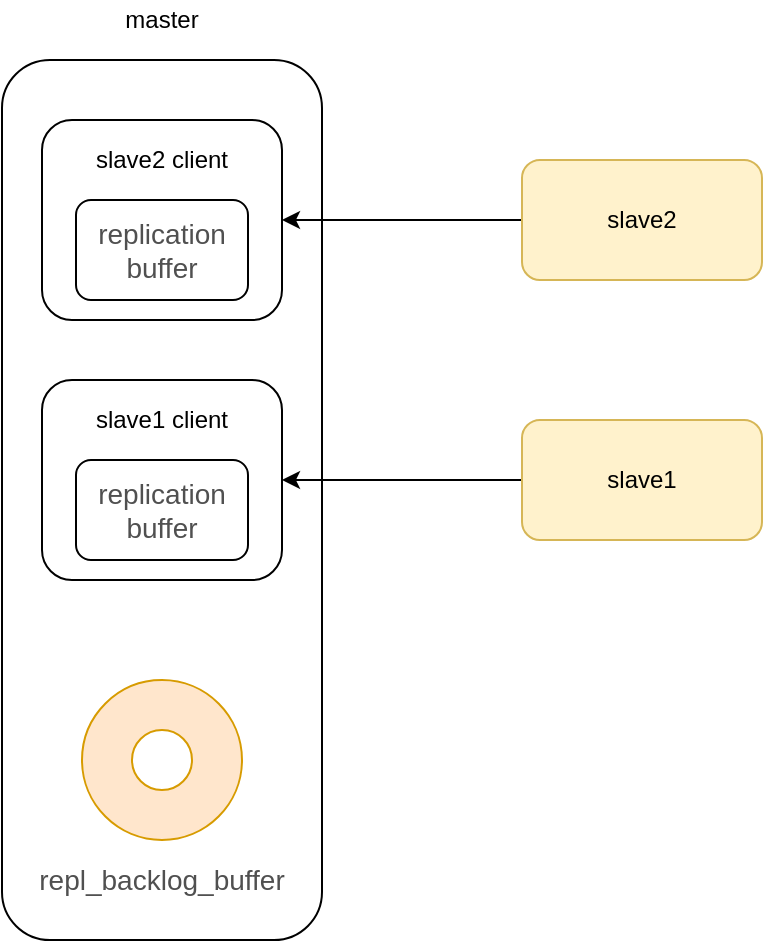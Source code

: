 <mxfile version="14.1.8" type="github">
  <diagram id="b_LWWa1YU5fghW6hEdOa" name="Page-1">
    <mxGraphModel dx="1426" dy="771" grid="1" gridSize="10" guides="1" tooltips="1" connect="1" arrows="1" fold="1" page="1" pageScale="1" pageWidth="827" pageHeight="1169" math="0" shadow="0">
      <root>
        <mxCell id="0" />
        <mxCell id="1" parent="0" />
        <mxCell id="qbhWtqLFj1PanIml3YD2-1" value="" style="rounded=1;whiteSpace=wrap;html=1;" vertex="1" parent="1">
          <mxGeometry x="120" y="60" width="160" height="440" as="geometry" />
        </mxCell>
        <mxCell id="qbhWtqLFj1PanIml3YD2-17" style="edgeStyle=orthogonalEdgeStyle;rounded=0;orthogonalLoop=1;jettySize=auto;html=1;exitX=0;exitY=0.5;exitDx=0;exitDy=0;entryX=1;entryY=0.5;entryDx=0;entryDy=0;" edge="1" parent="1" source="qbhWtqLFj1PanIml3YD2-2" target="qbhWtqLFj1PanIml3YD2-6">
          <mxGeometry relative="1" as="geometry" />
        </mxCell>
        <mxCell id="qbhWtqLFj1PanIml3YD2-2" value="slave1" style="rounded=1;whiteSpace=wrap;html=1;fillColor=#fff2cc;strokeColor=#d6b656;" vertex="1" parent="1">
          <mxGeometry x="380" y="240" width="120" height="60" as="geometry" />
        </mxCell>
        <mxCell id="qbhWtqLFj1PanIml3YD2-3" value="master" style="text;html=1;strokeColor=none;fillColor=none;align=center;verticalAlign=middle;whiteSpace=wrap;rounded=0;" vertex="1" parent="1">
          <mxGeometry x="180" y="30" width="40" height="20" as="geometry" />
        </mxCell>
        <mxCell id="qbhWtqLFj1PanIml3YD2-4" value="" style="verticalLabelPosition=bottom;verticalAlign=top;html=1;shape=mxgraph.basic.donut;dx=25;fillColor=#ffe6cc;strokeColor=#d79b00;" vertex="1" parent="1">
          <mxGeometry x="160" y="370" width="80" height="80" as="geometry" />
        </mxCell>
        <mxCell id="qbhWtqLFj1PanIml3YD2-5" value="&lt;span style=&quot;color: rgb(80 , 80 , 80) ; font-family: &amp;#34;pingfang sc&amp;#34; , &amp;#34;lantinghei sc&amp;#34; , &amp;#34;microsoft yahei&amp;#34; , &amp;#34;hiragino sans gb&amp;#34; , &amp;#34;microsoft sans serif&amp;#34; , &amp;#34;wenquanyi micro hei&amp;#34; , &amp;#34;helvetica&amp;#34; , sans-serif ; font-size: 14px ; text-align: left ; background-color: rgb(255 , 255 , 255)&quot;&gt;repl_backlog_buffer&lt;/span&gt;" style="text;html=1;strokeColor=none;fillColor=none;align=center;verticalAlign=middle;whiteSpace=wrap;rounded=0;" vertex="1" parent="1">
          <mxGeometry x="180" y="460" width="40" height="20" as="geometry" />
        </mxCell>
        <mxCell id="qbhWtqLFj1PanIml3YD2-6" value="" style="rounded=1;whiteSpace=wrap;html=1;" vertex="1" parent="1">
          <mxGeometry x="140" y="220" width="120" height="100" as="geometry" />
        </mxCell>
        <mxCell id="qbhWtqLFj1PanIml3YD2-7" value="&lt;span style=&quot;color: rgb(80 , 80 , 80) ; font-family: &amp;#34;pingfang sc&amp;#34; , &amp;#34;lantinghei sc&amp;#34; , &amp;#34;microsoft yahei&amp;#34; , &amp;#34;hiragino sans gb&amp;#34; , &amp;#34;microsoft sans serif&amp;#34; , &amp;#34;wenquanyi micro hei&amp;#34; , &amp;#34;helvetica&amp;#34; , sans-serif ; font-size: 14px ; text-align: left ; background-color: rgb(255 , 255 , 255)&quot;&gt;replication buffer&lt;/span&gt;" style="rounded=1;whiteSpace=wrap;html=1;" vertex="1" parent="1">
          <mxGeometry x="157" y="260" width="86" height="50" as="geometry" />
        </mxCell>
        <mxCell id="qbhWtqLFj1PanIml3YD2-9" value="slave1 client" style="text;html=1;strokeColor=none;fillColor=none;align=center;verticalAlign=middle;whiteSpace=wrap;rounded=0;" vertex="1" parent="1">
          <mxGeometry x="145" y="230" width="110" height="20" as="geometry" />
        </mxCell>
        <mxCell id="qbhWtqLFj1PanIml3YD2-13" value="" style="rounded=1;whiteSpace=wrap;html=1;" vertex="1" parent="1">
          <mxGeometry x="140" y="90" width="120" height="100" as="geometry" />
        </mxCell>
        <mxCell id="qbhWtqLFj1PanIml3YD2-14" value="&lt;span style=&quot;color: rgb(80 , 80 , 80) ; font-family: &amp;#34;pingfang sc&amp;#34; , &amp;#34;lantinghei sc&amp;#34; , &amp;#34;microsoft yahei&amp;#34; , &amp;#34;hiragino sans gb&amp;#34; , &amp;#34;microsoft sans serif&amp;#34; , &amp;#34;wenquanyi micro hei&amp;#34; , &amp;#34;helvetica&amp;#34; , sans-serif ; font-size: 14px ; text-align: left ; background-color: rgb(255 , 255 , 255)&quot;&gt;replication buffer&lt;/span&gt;" style="rounded=1;whiteSpace=wrap;html=1;" vertex="1" parent="1">
          <mxGeometry x="157" y="130" width="86" height="50" as="geometry" />
        </mxCell>
        <mxCell id="qbhWtqLFj1PanIml3YD2-15" value="slave2 client" style="text;html=1;strokeColor=none;fillColor=none;align=center;verticalAlign=middle;whiteSpace=wrap;rounded=0;" vertex="1" parent="1">
          <mxGeometry x="145" y="100" width="110" height="20" as="geometry" />
        </mxCell>
        <mxCell id="qbhWtqLFj1PanIml3YD2-18" style="edgeStyle=orthogonalEdgeStyle;rounded=0;orthogonalLoop=1;jettySize=auto;html=1;exitX=0;exitY=0.5;exitDx=0;exitDy=0;entryX=1;entryY=0.5;entryDx=0;entryDy=0;" edge="1" parent="1" source="qbhWtqLFj1PanIml3YD2-16" target="qbhWtqLFj1PanIml3YD2-13">
          <mxGeometry relative="1" as="geometry" />
        </mxCell>
        <mxCell id="qbhWtqLFj1PanIml3YD2-16" value="slave2" style="rounded=1;whiteSpace=wrap;html=1;fillColor=#fff2cc;strokeColor=#d6b656;" vertex="1" parent="1">
          <mxGeometry x="380" y="110" width="120" height="60" as="geometry" />
        </mxCell>
      </root>
    </mxGraphModel>
  </diagram>
</mxfile>
